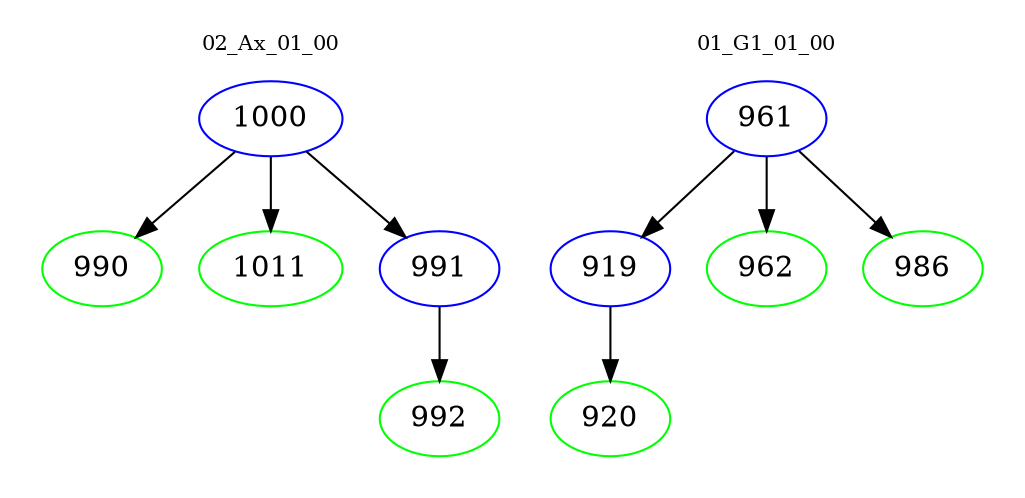 digraph{
subgraph cluster_0 {
color = white
label = "02_Ax_01_00";
fontsize=10;
T0_1000 [label="1000", color="blue"]
T0_1000 -> T0_990 [color="black"]
T0_990 [label="990", color="green"]
T0_1000 -> T0_1011 [color="black"]
T0_1011 [label="1011", color="green"]
T0_1000 -> T0_991 [color="black"]
T0_991 [label="991", color="blue"]
T0_991 -> T0_992 [color="black"]
T0_992 [label="992", color="green"]
}
subgraph cluster_1 {
color = white
label = "01_G1_01_00";
fontsize=10;
T1_961 [label="961", color="blue"]
T1_961 -> T1_919 [color="black"]
T1_919 [label="919", color="blue"]
T1_919 -> T1_920 [color="black"]
T1_920 [label="920", color="green"]
T1_961 -> T1_962 [color="black"]
T1_962 [label="962", color="green"]
T1_961 -> T1_986 [color="black"]
T1_986 [label="986", color="green"]
}
}
